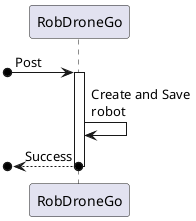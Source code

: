 @startuml SD Lv1

participant RobDroneGo as system
[o-> system : Post
activate system

system -> system : Create and Save\nrobot

[o<--o system : Success
deactivate system

@enduml